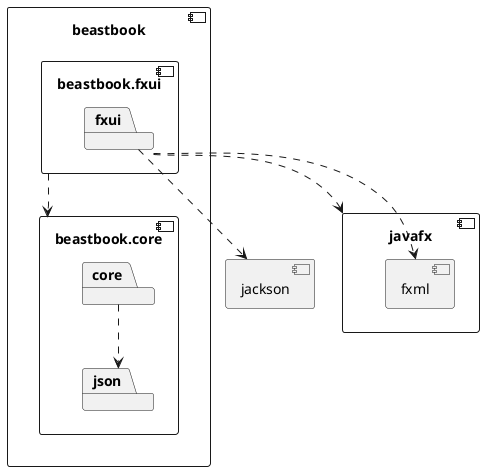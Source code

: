 @startuml architecture

component beastbook {
   component beastbook.core {
       package core
       package json
   }

   component beastbook.fxui {
       package fxui
   }

}


component jackson
component javafx {
    component fxml
}

fxui ..> jackson
fxui ..> javafx
fxui ..> fxml

beastbook.fxui ..> beastbook.core

core ..> json



@enduml